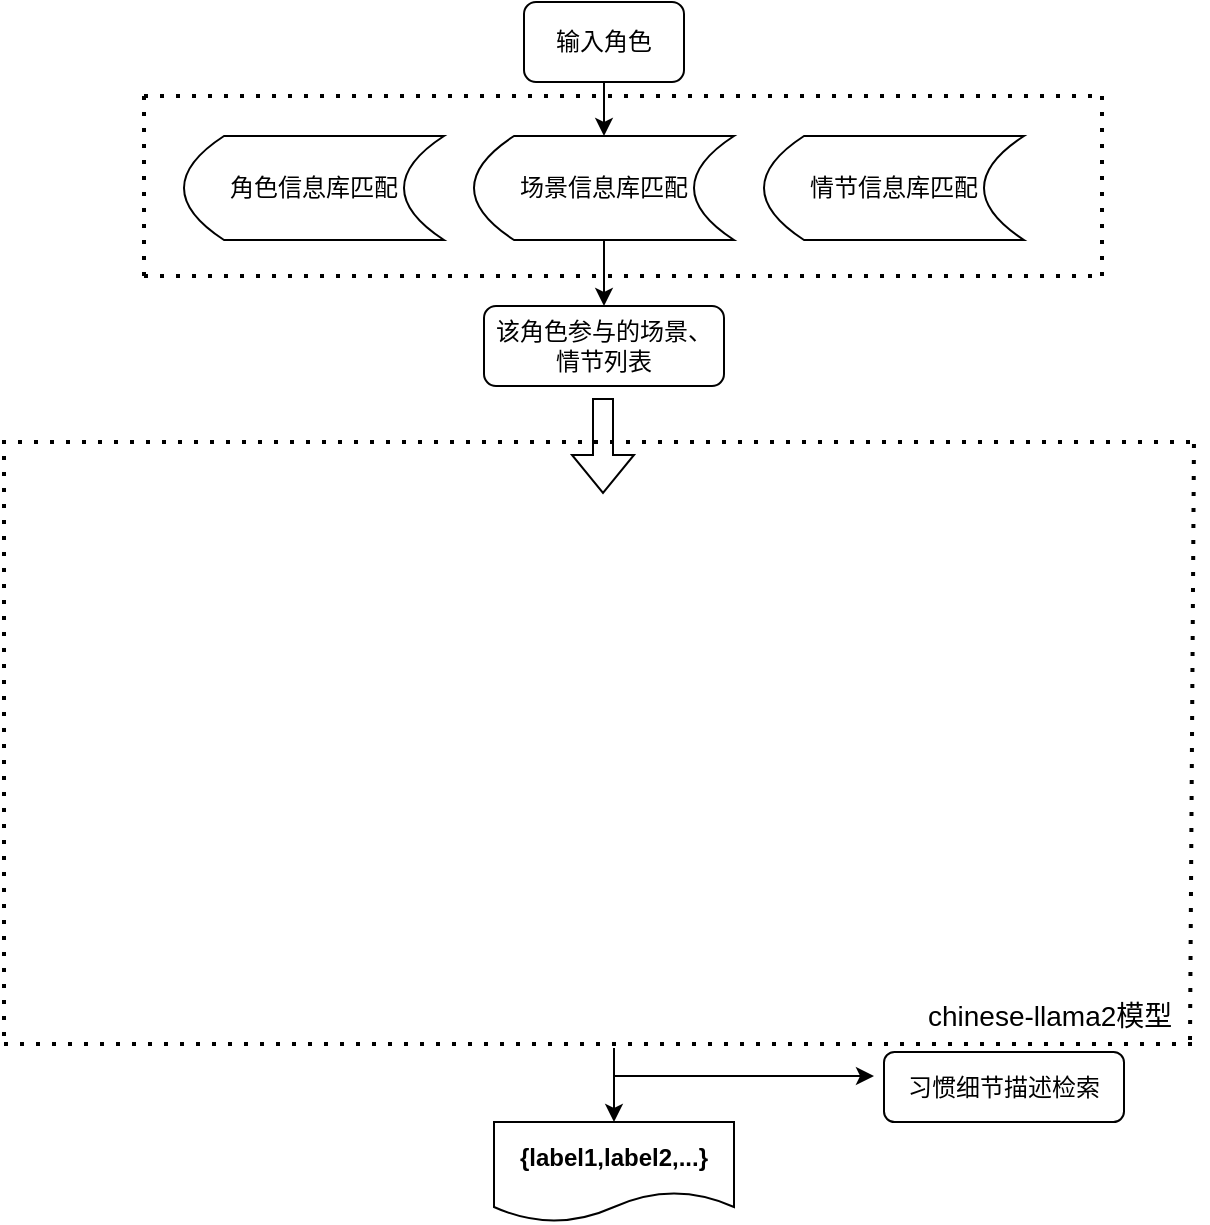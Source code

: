<mxfile version="24.4.4" type="github">
  <diagram name="第 1 页" id="C2YbFjEd_0uXuYYxi3Yx">
    <mxGraphModel dx="1050" dy="549" grid="1" gridSize="10" guides="1" tooltips="1" connect="1" arrows="1" fold="1" page="1" pageScale="1" pageWidth="827" pageHeight="1169" math="0" shadow="0">
      <root>
        <mxCell id="0" />
        <mxCell id="1" parent="0" />
        <mxCell id="GJhfYnjG9fdI7XwuVOrr-39" value="该角色参与的场景、情节列表" style="rounded=1;whiteSpace=wrap;html=1;fontSize=12;glass=0;strokeWidth=1;shadow=0;" vertex="1" parent="1">
          <mxGeometry x="310" y="165" width="120" height="40" as="geometry" />
        </mxCell>
        <mxCell id="GJhfYnjG9fdI7XwuVOrr-40" value="输入角色" style="rounded=1;whiteSpace=wrap;html=1;fontSize=12;glass=0;strokeWidth=1;shadow=0;" vertex="1" parent="1">
          <mxGeometry x="330" y="13" width="80" height="40" as="geometry" />
        </mxCell>
        <mxCell id="GJhfYnjG9fdI7XwuVOrr-44" value="" style="shape=flexArrow;endArrow=classic;html=1;rounded=0;exitX=0.5;exitY=1;exitDx=0;exitDy=0;" edge="1" parent="1">
          <mxGeometry width="50" height="50" relative="1" as="geometry">
            <mxPoint x="369.5" y="211" as="sourcePoint" />
            <mxPoint x="369.5" y="259" as="targetPoint" />
          </mxGeometry>
        </mxCell>
        <mxCell id="GJhfYnjG9fdI7XwuVOrr-51" value="" style="endArrow=classic;html=1;rounded=0;exitX=0.5;exitY=1;exitDx=0;exitDy=0;" edge="1" parent="1" source="GJhfYnjG9fdI7XwuVOrr-40">
          <mxGeometry width="50" height="50" relative="1" as="geometry">
            <mxPoint x="500" y="320" as="sourcePoint" />
            <mxPoint x="370" y="80" as="targetPoint" />
          </mxGeometry>
        </mxCell>
        <mxCell id="GJhfYnjG9fdI7XwuVOrr-53" value="" style="endArrow=none;dashed=1;html=1;dashPattern=1 3;strokeWidth=2;rounded=0;" edge="1" parent="1">
          <mxGeometry width="50" height="50" relative="1" as="geometry">
            <mxPoint x="69" y="233" as="sourcePoint" />
            <mxPoint x="669" y="233" as="targetPoint" />
          </mxGeometry>
        </mxCell>
        <mxCell id="GJhfYnjG9fdI7XwuVOrr-54" value="" style="endArrow=none;dashed=1;html=1;dashPattern=1 3;strokeWidth=2;rounded=0;" edge="1" parent="1">
          <mxGeometry width="50" height="50" relative="1" as="geometry">
            <mxPoint x="70" y="534" as="sourcePoint" />
            <mxPoint x="670" y="534" as="targetPoint" />
          </mxGeometry>
        </mxCell>
        <mxCell id="GJhfYnjG9fdI7XwuVOrr-55" value="" style="endArrow=none;dashed=1;html=1;dashPattern=1 3;strokeWidth=2;rounded=0;" edge="1" parent="1">
          <mxGeometry width="50" height="50" relative="1" as="geometry">
            <mxPoint x="70" y="530" as="sourcePoint" />
            <mxPoint x="70" y="233" as="targetPoint" />
          </mxGeometry>
        </mxCell>
        <mxCell id="GJhfYnjG9fdI7XwuVOrr-56" value="" style="endArrow=none;dashed=1;html=1;dashPattern=1 3;strokeWidth=2;rounded=0;exitX=1;exitY=1;exitDx=0;exitDy=0;" edge="1" parent="1">
          <mxGeometry width="50" height="50" relative="1" as="geometry">
            <mxPoint x="663" y="532" as="sourcePoint" />
            <mxPoint x="665" y="231" as="targetPoint" />
          </mxGeometry>
        </mxCell>
        <mxCell id="GJhfYnjG9fdI7XwuVOrr-57" value="&lt;p class=&quot;MsoNormal&quot;&gt;&lt;span style=&quot;font-size: 10.5pt; background-color: rgb(255, 255, 255);&quot;&gt;&lt;font style=&quot;&quot; face=&quot;Helvetica&quot;&gt;chinese-llama2模型&lt;/font&gt;&lt;/span&gt;&lt;/p&gt;" style="text;whiteSpace=wrap;html=1;" vertex="1" parent="1">
          <mxGeometry x="530" y="493" width="130" height="60" as="geometry" />
        </mxCell>
        <mxCell id="GJhfYnjG9fdI7XwuVOrr-59" value="角色信息库匹配" style="shape=dataStorage;whiteSpace=wrap;html=1;fixedSize=1;" vertex="1" parent="1">
          <mxGeometry x="160" y="80" width="130" height="52" as="geometry" />
        </mxCell>
        <mxCell id="GJhfYnjG9fdI7XwuVOrr-60" value="情节信息库匹配" style="shape=dataStorage;whiteSpace=wrap;html=1;fixedSize=1;" vertex="1" parent="1">
          <mxGeometry x="450" y="80" width="130" height="52" as="geometry" />
        </mxCell>
        <mxCell id="GJhfYnjG9fdI7XwuVOrr-61" value="场景信息库匹配" style="shape=dataStorage;whiteSpace=wrap;html=1;fixedSize=1;" vertex="1" parent="1">
          <mxGeometry x="305" y="80" width="130" height="52" as="geometry" />
        </mxCell>
        <mxCell id="GJhfYnjG9fdI7XwuVOrr-62" value="" style="endArrow=classic;html=1;rounded=0;exitX=0.5;exitY=1;exitDx=0;exitDy=0;entryX=0.5;entryY=0;entryDx=0;entryDy=0;" edge="1" parent="1" source="GJhfYnjG9fdI7XwuVOrr-61" target="GJhfYnjG9fdI7XwuVOrr-39">
          <mxGeometry width="50" height="50" relative="1" as="geometry">
            <mxPoint x="400" y="150" as="sourcePoint" />
            <mxPoint x="450" y="100" as="targetPoint" />
          </mxGeometry>
        </mxCell>
        <mxCell id="GJhfYnjG9fdI7XwuVOrr-63" value="" style="endArrow=none;dashed=1;html=1;dashPattern=1 3;strokeWidth=2;rounded=0;" edge="1" parent="1">
          <mxGeometry width="50" height="50" relative="1" as="geometry">
            <mxPoint x="140" y="150" as="sourcePoint" />
            <mxPoint x="620" y="150" as="targetPoint" />
          </mxGeometry>
        </mxCell>
        <mxCell id="GJhfYnjG9fdI7XwuVOrr-64" value="" style="endArrow=none;dashed=1;html=1;dashPattern=1 3;strokeWidth=2;rounded=0;" edge="1" parent="1">
          <mxGeometry width="50" height="50" relative="1" as="geometry">
            <mxPoint x="140" y="60" as="sourcePoint" />
            <mxPoint x="620" y="60" as="targetPoint" />
          </mxGeometry>
        </mxCell>
        <mxCell id="GJhfYnjG9fdI7XwuVOrr-65" value="" style="endArrow=none;dashed=1;html=1;dashPattern=1 3;strokeWidth=2;rounded=0;" edge="1" parent="1">
          <mxGeometry width="50" height="50" relative="1" as="geometry">
            <mxPoint x="140" y="150" as="sourcePoint" />
            <mxPoint x="140" y="60" as="targetPoint" />
          </mxGeometry>
        </mxCell>
        <mxCell id="GJhfYnjG9fdI7XwuVOrr-66" value="" style="endArrow=none;dashed=1;html=1;dashPattern=1 3;strokeWidth=2;rounded=0;" edge="1" parent="1">
          <mxGeometry width="50" height="50" relative="1" as="geometry">
            <mxPoint x="619" y="150" as="sourcePoint" />
            <mxPoint x="619" y="60" as="targetPoint" />
          </mxGeometry>
        </mxCell>
        <mxCell id="GJhfYnjG9fdI7XwuVOrr-73" value="&lt;b&gt;{label1,label2,...}&lt;/b&gt;" style="shape=document;whiteSpace=wrap;html=1;boundedLbl=1;" vertex="1" parent="1">
          <mxGeometry x="315" y="573" width="120" height="50" as="geometry" />
        </mxCell>
        <mxCell id="GJhfYnjG9fdI7XwuVOrr-74" value="" style="endArrow=classic;html=1;rounded=0;entryX=0.5;entryY=0;entryDx=0;entryDy=0;" edge="1" parent="1" target="GJhfYnjG9fdI7XwuVOrr-73">
          <mxGeometry width="50" height="50" relative="1" as="geometry">
            <mxPoint x="375" y="536" as="sourcePoint" />
            <mxPoint x="375" y="569" as="targetPoint" />
          </mxGeometry>
        </mxCell>
        <mxCell id="GJhfYnjG9fdI7XwuVOrr-75" value="" style="endArrow=classic;html=1;rounded=0;" edge="1" parent="1">
          <mxGeometry width="50" height="50" relative="1" as="geometry">
            <mxPoint x="375" y="550" as="sourcePoint" />
            <mxPoint x="505" y="550" as="targetPoint" />
          </mxGeometry>
        </mxCell>
        <mxCell id="GJhfYnjG9fdI7XwuVOrr-76" value="习惯细节描述检索" style="rounded=1;whiteSpace=wrap;html=1;" vertex="1" parent="1">
          <mxGeometry x="510" y="538" width="120" height="35" as="geometry" />
        </mxCell>
      </root>
    </mxGraphModel>
  </diagram>
</mxfile>
